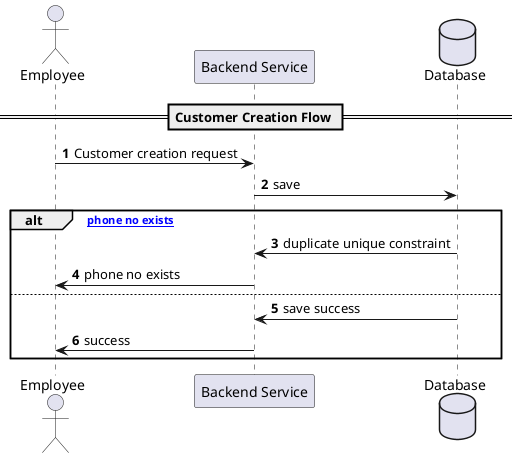 @startuml
autonumber

actor Employee as "Employee"
participant Backend as "Backend Service"
database DB as "Database"

== Customer Creation Flow ==
Employee -> Backend: Customer creation request
Backend -> DB: save
alt ["phone no exists"]
    DB -> Backend: duplicate unique constraint
    Backend -> Employee: phone no exists
else
    DB -> Backend: save success
    Backend -> Employee: success
end
@enduml

